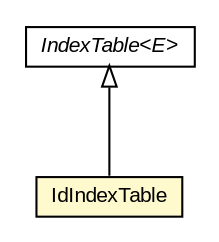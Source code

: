 #!/usr/local/bin/dot
#
# Class diagram 
# Generated by UMLGraph version 5.3 (http://www.umlgraph.org/)
#

digraph G {
	edge [fontname="arial",fontsize=10,labelfontname="arial",labelfontsize=10];
	node [fontname="arial",fontsize=10,shape=plaintext];
	nodesep=0.25;
	ranksep=0.5;
	// context.arch.discoverer.component.dataModel.IndexTable<E>
	c96955 [label=<<table title="context.arch.discoverer.component.dataModel.IndexTable" border="0" cellborder="1" cellspacing="0" cellpadding="2" port="p" href="./IndexTable.html">
		<tr><td><table border="0" cellspacing="0" cellpadding="1">
<tr><td align="center" balign="center"><font face="arial italic"> IndexTable&lt;E&gt; </font></td></tr>
		</table></td></tr>
		</table>>, fontname="arial", fontcolor="black", fontsize=10.0];
	// context.arch.discoverer.component.dataModel.IdIndexTable
	c96957 [label=<<table title="context.arch.discoverer.component.dataModel.IdIndexTable" border="0" cellborder="1" cellspacing="0" cellpadding="2" port="p" bgcolor="lemonChiffon" href="./IdIndexTable.html">
		<tr><td><table border="0" cellspacing="0" cellpadding="1">
<tr><td align="center" balign="center"> IdIndexTable </td></tr>
		</table></td></tr>
		</table>>, fontname="arial", fontcolor="black", fontsize=10.0];
	//context.arch.discoverer.component.dataModel.IdIndexTable extends context.arch.discoverer.component.dataModel.IndexTable<java.lang.String>
	c96955:p -> c96957:p [dir=back,arrowtail=empty];
}

